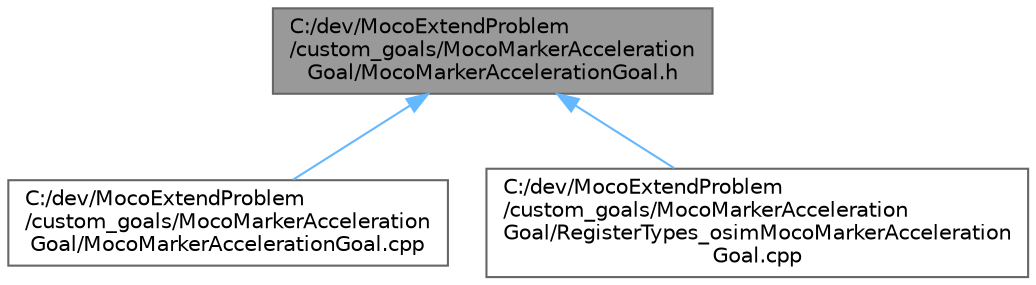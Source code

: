 digraph "C:/dev/MocoExtendProblem/custom_goals/MocoMarkerAccelerationGoal/MocoMarkerAccelerationGoal.h"
{
 // LATEX_PDF_SIZE
  bgcolor="transparent";
  edge [fontname=Helvetica,fontsize=10,labelfontname=Helvetica,labelfontsize=10];
  node [fontname=Helvetica,fontsize=10,shape=box,height=0.2,width=0.4];
  Node1 [id="Node000001",label="C:/dev/MocoExtendProblem\l/custom_goals/MocoMarkerAcceleration\lGoal/MocoMarkerAccelerationGoal.h",height=0.2,width=0.4,color="gray40", fillcolor="grey60", style="filled", fontcolor="black",tooltip=" "];
  Node1 -> Node2 [id="edge1_Node000001_Node000002",dir="back",color="steelblue1",style="solid",tooltip=" "];
  Node2 [id="Node000002",label="C:/dev/MocoExtendProblem\l/custom_goals/MocoMarkerAcceleration\lGoal/MocoMarkerAccelerationGoal.cpp",height=0.2,width=0.4,color="grey40", fillcolor="white", style="filled",URL="$_moco_marker_acceleration_goal_2_moco_marker_acceleration_goal_8cpp.html",tooltip=" "];
  Node1 -> Node3 [id="edge2_Node000001_Node000003",dir="back",color="steelblue1",style="solid",tooltip=" "];
  Node3 [id="Node000003",label="C:/dev/MocoExtendProblem\l/custom_goals/MocoMarkerAcceleration\lGoal/RegisterTypes_osimMocoMarkerAcceleration\lGoal.cpp",height=0.2,width=0.4,color="grey40", fillcolor="white", style="filled",URL="$_moco_marker_acceleration_goal_2_register_types__osim_moco_marker_acceleration_goal_8cpp.html",tooltip=" "];
}
